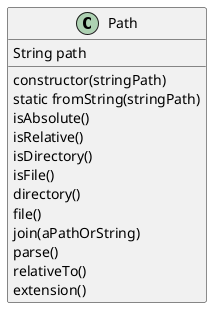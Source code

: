 @startuml
class Path{
    String path
    constructor(stringPath)
    static fromString(stringPath)
    isAbsolute()
    isRelative()
    isDirectory()
    isFile()
    directory()
    file()
    join(aPathOrString)
    parse()
    relativeTo()
    extension()
}
@enduml
